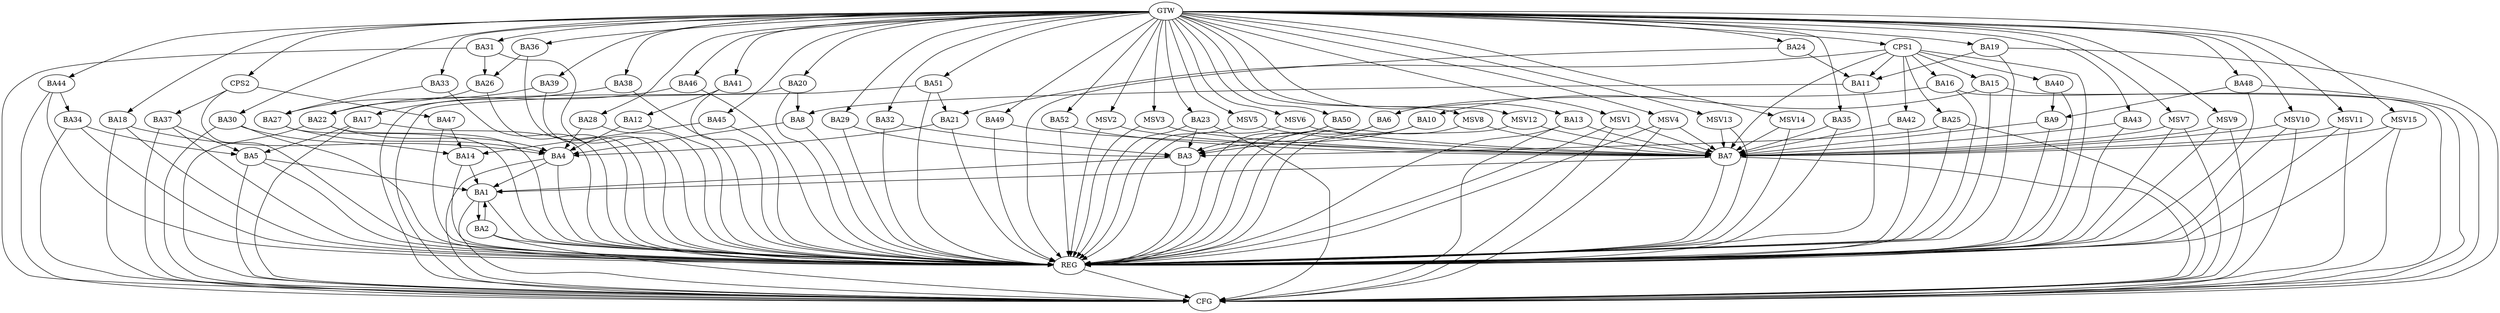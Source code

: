 strict digraph G {
  BA1 [ label="BA1" ];
  BA2 [ label="BA2" ];
  BA3 [ label="BA3" ];
  BA4 [ label="BA4" ];
  BA5 [ label="BA5" ];
  BA6 [ label="BA6" ];
  BA7 [ label="BA7" ];
  BA8 [ label="BA8" ];
  BA9 [ label="BA9" ];
  BA10 [ label="BA10" ];
  BA11 [ label="BA11" ];
  BA12 [ label="BA12" ];
  BA13 [ label="BA13" ];
  BA14 [ label="BA14" ];
  BA15 [ label="BA15" ];
  BA16 [ label="BA16" ];
  BA17 [ label="BA17" ];
  BA18 [ label="BA18" ];
  BA19 [ label="BA19" ];
  BA20 [ label="BA20" ];
  BA21 [ label="BA21" ];
  BA22 [ label="BA22" ];
  BA23 [ label="BA23" ];
  BA24 [ label="BA24" ];
  BA25 [ label="BA25" ];
  BA26 [ label="BA26" ];
  BA27 [ label="BA27" ];
  BA28 [ label="BA28" ];
  BA29 [ label="BA29" ];
  BA30 [ label="BA30" ];
  BA31 [ label="BA31" ];
  BA32 [ label="BA32" ];
  BA33 [ label="BA33" ];
  BA34 [ label="BA34" ];
  BA35 [ label="BA35" ];
  BA36 [ label="BA36" ];
  BA37 [ label="BA37" ];
  BA38 [ label="BA38" ];
  BA39 [ label="BA39" ];
  BA40 [ label="BA40" ];
  BA41 [ label="BA41" ];
  BA42 [ label="BA42" ];
  BA43 [ label="BA43" ];
  BA44 [ label="BA44" ];
  BA45 [ label="BA45" ];
  BA46 [ label="BA46" ];
  BA47 [ label="BA47" ];
  BA48 [ label="BA48" ];
  BA49 [ label="BA49" ];
  BA50 [ label="BA50" ];
  BA51 [ label="BA51" ];
  BA52 [ label="BA52" ];
  CPS1 [ label="CPS1" ];
  CPS2 [ label="CPS2" ];
  GTW [ label="GTW" ];
  REG [ label="REG" ];
  CFG [ label="CFG" ];
  MSV1 [ label="MSV1" ];
  MSV2 [ label="MSV2" ];
  MSV3 [ label="MSV3" ];
  MSV4 [ label="MSV4" ];
  MSV5 [ label="MSV5" ];
  MSV6 [ label="MSV6" ];
  MSV7 [ label="MSV7" ];
  MSV8 [ label="MSV8" ];
  MSV9 [ label="MSV9" ];
  MSV10 [ label="MSV10" ];
  MSV11 [ label="MSV11" ];
  MSV12 [ label="MSV12" ];
  MSV13 [ label="MSV13" ];
  MSV14 [ label="MSV14" ];
  MSV15 [ label="MSV15" ];
  BA1 -> BA2;
  BA2 -> BA1;
  BA3 -> BA1;
  BA4 -> BA1;
  BA5 -> BA1;
  BA6 -> BA3;
  BA7 -> BA1;
  BA8 -> BA4;
  BA9 -> BA7;
  BA10 -> BA3;
  BA11 -> BA8;
  BA12 -> BA4;
  BA13 -> BA7;
  BA14 -> BA1;
  BA15 -> BA10;
  BA16 -> BA6;
  BA17 -> BA5;
  BA18 -> BA4;
  BA19 -> BA11;
  BA20 -> BA8;
  BA21 -> BA4;
  BA22 -> BA4;
  BA23 -> BA3;
  BA24 -> BA11;
  BA25 -> BA3;
  BA26 -> BA22;
  BA27 -> BA4;
  BA28 -> BA4;
  BA29 -> BA3;
  BA30 -> BA14;
  BA31 -> BA26;
  BA32 -> BA3;
  BA33 -> BA27;
  BA34 -> BA5;
  BA35 -> BA7;
  BA36 -> BA26;
  BA37 -> BA5;
  BA38 -> BA17;
  BA39 -> BA27;
  BA40 -> BA9;
  BA41 -> BA12;
  BA42 -> BA7;
  BA43 -> BA7;
  BA44 -> BA34;
  BA45 -> BA14;
  BA46 -> BA22;
  BA47 -> BA14;
  BA48 -> BA9;
  BA49 -> BA7;
  BA50 -> BA3;
  BA51 -> BA21;
  BA52 -> BA7;
  CPS1 -> BA25;
  CPS1 -> BA16;
  CPS1 -> BA7;
  CPS1 -> BA15;
  CPS1 -> BA21;
  CPS1 -> BA11;
  CPS1 -> BA42;
  CPS1 -> BA40;
  CPS2 -> BA37;
  CPS2 -> BA47;
  GTW -> BA13;
  GTW -> BA18;
  GTW -> BA19;
  GTW -> BA20;
  GTW -> BA23;
  GTW -> BA24;
  GTW -> BA28;
  GTW -> BA29;
  GTW -> BA30;
  GTW -> BA31;
  GTW -> BA32;
  GTW -> BA33;
  GTW -> BA35;
  GTW -> BA36;
  GTW -> BA38;
  GTW -> BA39;
  GTW -> BA41;
  GTW -> BA43;
  GTW -> BA44;
  GTW -> BA45;
  GTW -> BA46;
  GTW -> BA48;
  GTW -> BA49;
  GTW -> BA50;
  GTW -> BA51;
  GTW -> BA52;
  GTW -> CPS1;
  GTW -> CPS2;
  BA1 -> REG;
  BA2 -> REG;
  BA3 -> REG;
  BA4 -> REG;
  BA5 -> REG;
  BA6 -> REG;
  BA7 -> REG;
  BA8 -> REG;
  BA9 -> REG;
  BA10 -> REG;
  BA11 -> REG;
  BA12 -> REG;
  BA13 -> REG;
  BA14 -> REG;
  BA15 -> REG;
  BA16 -> REG;
  BA17 -> REG;
  BA18 -> REG;
  BA19 -> REG;
  BA20 -> REG;
  BA21 -> REG;
  BA22 -> REG;
  BA23 -> REG;
  BA24 -> REG;
  BA25 -> REG;
  BA26 -> REG;
  BA27 -> REG;
  BA28 -> REG;
  BA29 -> REG;
  BA30 -> REG;
  BA31 -> REG;
  BA32 -> REG;
  BA33 -> REG;
  BA34 -> REG;
  BA35 -> REG;
  BA36 -> REG;
  BA37 -> REG;
  BA38 -> REG;
  BA39 -> REG;
  BA40 -> REG;
  BA41 -> REG;
  BA42 -> REG;
  BA43 -> REG;
  BA44 -> REG;
  BA45 -> REG;
  BA46 -> REG;
  BA47 -> REG;
  BA48 -> REG;
  BA49 -> REG;
  BA50 -> REG;
  BA51 -> REG;
  BA52 -> REG;
  CPS1 -> REG;
  CPS2 -> REG;
  BA5 -> CFG;
  BA30 -> CFG;
  BA34 -> CFG;
  BA19 -> CFG;
  BA1 -> CFG;
  BA13 -> CFG;
  BA44 -> CFG;
  BA17 -> CFG;
  BA16 -> CFG;
  BA18 -> CFG;
  BA48 -> CFG;
  BA15 -> CFG;
  BA2 -> CFG;
  BA20 -> CFG;
  BA25 -> CFG;
  BA37 -> CFG;
  BA4 -> CFG;
  BA7 -> CFG;
  BA23 -> CFG;
  BA22 -> CFG;
  BA31 -> CFG;
  BA51 -> CFG;
  REG -> CFG;
  MSV1 -> BA7;
  MSV2 -> BA7;
  MSV3 -> BA7;
  GTW -> MSV1;
  MSV1 -> REG;
  MSV1 -> CFG;
  GTW -> MSV2;
  MSV2 -> REG;
  GTW -> MSV3;
  MSV3 -> REG;
  MSV4 -> BA7;
  MSV5 -> BA7;
  GTW -> MSV4;
  MSV4 -> REG;
  MSV4 -> CFG;
  GTW -> MSV5;
  MSV5 -> REG;
  MSV6 -> BA7;
  GTW -> MSV6;
  MSV6 -> REG;
  MSV7 -> BA7;
  MSV8 -> BA7;
  GTW -> MSV7;
  MSV7 -> REG;
  MSV7 -> CFG;
  GTW -> MSV8;
  MSV8 -> REG;
  MSV9 -> BA7;
  MSV10 -> BA7;
  MSV11 -> BA7;
  MSV12 -> BA7;
  GTW -> MSV9;
  MSV9 -> REG;
  MSV9 -> CFG;
  GTW -> MSV10;
  MSV10 -> REG;
  MSV10 -> CFG;
  GTW -> MSV11;
  MSV11 -> REG;
  MSV11 -> CFG;
  GTW -> MSV12;
  MSV12 -> REG;
  MSV13 -> BA7;
  GTW -> MSV13;
  MSV13 -> REG;
  MSV14 -> BA7;
  GTW -> MSV14;
  MSV14 -> REG;
  MSV15 -> BA7;
  GTW -> MSV15;
  MSV15 -> REG;
  MSV15 -> CFG;
}
